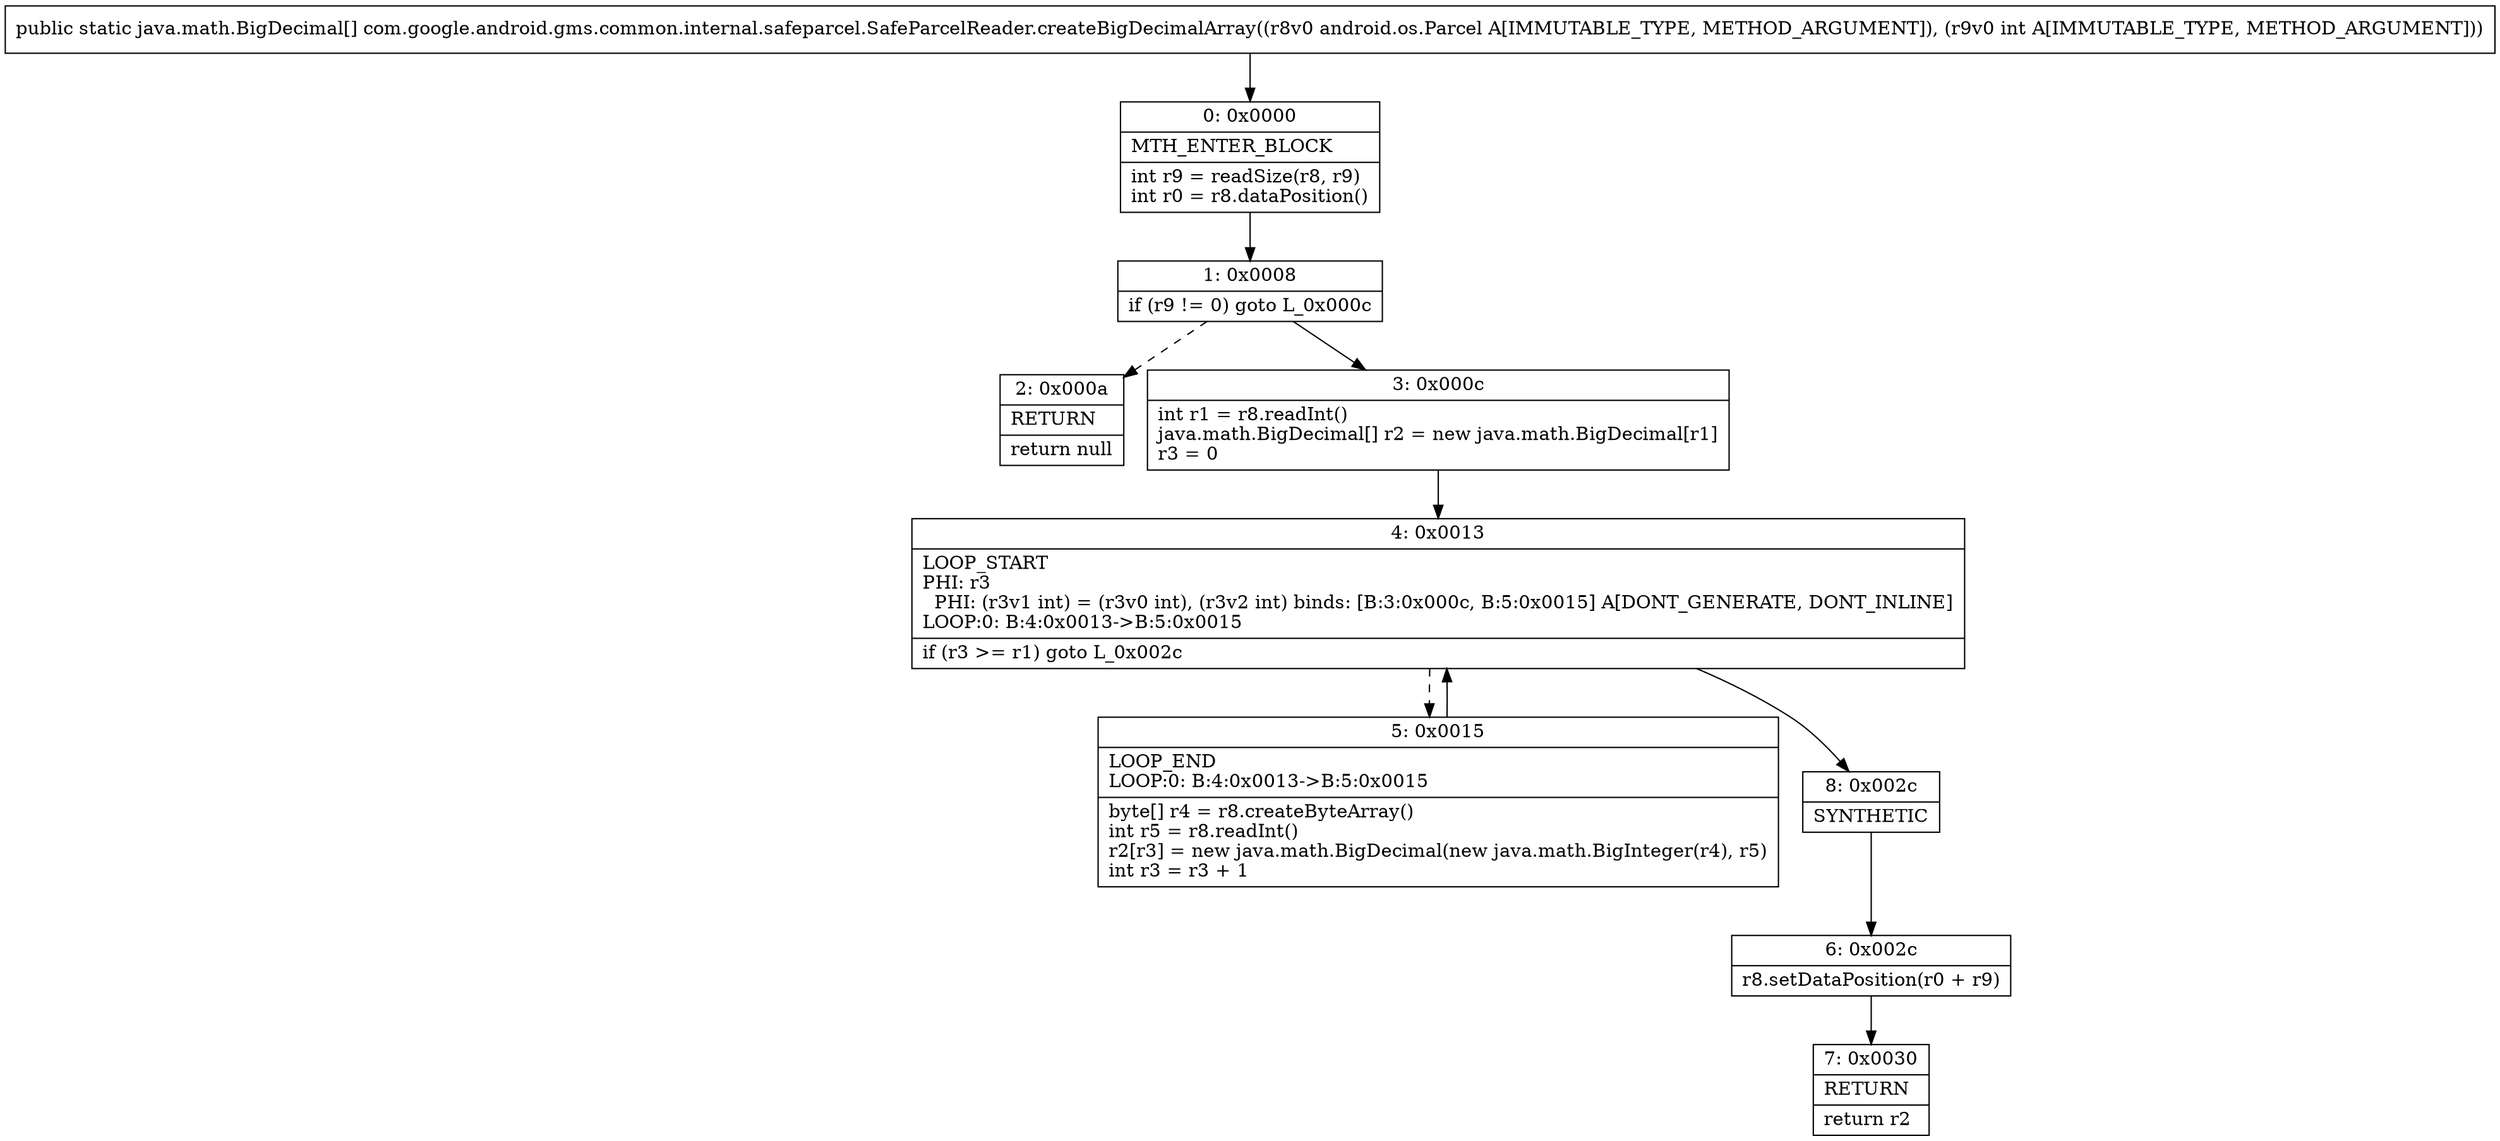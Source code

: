 digraph "CFG forcom.google.android.gms.common.internal.safeparcel.SafeParcelReader.createBigDecimalArray(Landroid\/os\/Parcel;I)[Ljava\/math\/BigDecimal;" {
Node_0 [shape=record,label="{0\:\ 0x0000|MTH_ENTER_BLOCK\l|int r9 = readSize(r8, r9)\lint r0 = r8.dataPosition()\l}"];
Node_1 [shape=record,label="{1\:\ 0x0008|if (r9 != 0) goto L_0x000c\l}"];
Node_2 [shape=record,label="{2\:\ 0x000a|RETURN\l|return null\l}"];
Node_3 [shape=record,label="{3\:\ 0x000c|int r1 = r8.readInt()\ljava.math.BigDecimal[] r2 = new java.math.BigDecimal[r1]\lr3 = 0\l}"];
Node_4 [shape=record,label="{4\:\ 0x0013|LOOP_START\lPHI: r3 \l  PHI: (r3v1 int) = (r3v0 int), (r3v2 int) binds: [B:3:0x000c, B:5:0x0015] A[DONT_GENERATE, DONT_INLINE]\lLOOP:0: B:4:0x0013\-\>B:5:0x0015\l|if (r3 \>= r1) goto L_0x002c\l}"];
Node_5 [shape=record,label="{5\:\ 0x0015|LOOP_END\lLOOP:0: B:4:0x0013\-\>B:5:0x0015\l|byte[] r4 = r8.createByteArray()\lint r5 = r8.readInt()\lr2[r3] = new java.math.BigDecimal(new java.math.BigInteger(r4), r5)\lint r3 = r3 + 1\l}"];
Node_6 [shape=record,label="{6\:\ 0x002c|r8.setDataPosition(r0 + r9)\l}"];
Node_7 [shape=record,label="{7\:\ 0x0030|RETURN\l|return r2\l}"];
Node_8 [shape=record,label="{8\:\ 0x002c|SYNTHETIC\l}"];
MethodNode[shape=record,label="{public static java.math.BigDecimal[] com.google.android.gms.common.internal.safeparcel.SafeParcelReader.createBigDecimalArray((r8v0 android.os.Parcel A[IMMUTABLE_TYPE, METHOD_ARGUMENT]), (r9v0 int A[IMMUTABLE_TYPE, METHOD_ARGUMENT])) }"];
MethodNode -> Node_0;
Node_0 -> Node_1;
Node_1 -> Node_2[style=dashed];
Node_1 -> Node_3;
Node_3 -> Node_4;
Node_4 -> Node_5[style=dashed];
Node_4 -> Node_8;
Node_5 -> Node_4;
Node_6 -> Node_7;
Node_8 -> Node_6;
}

